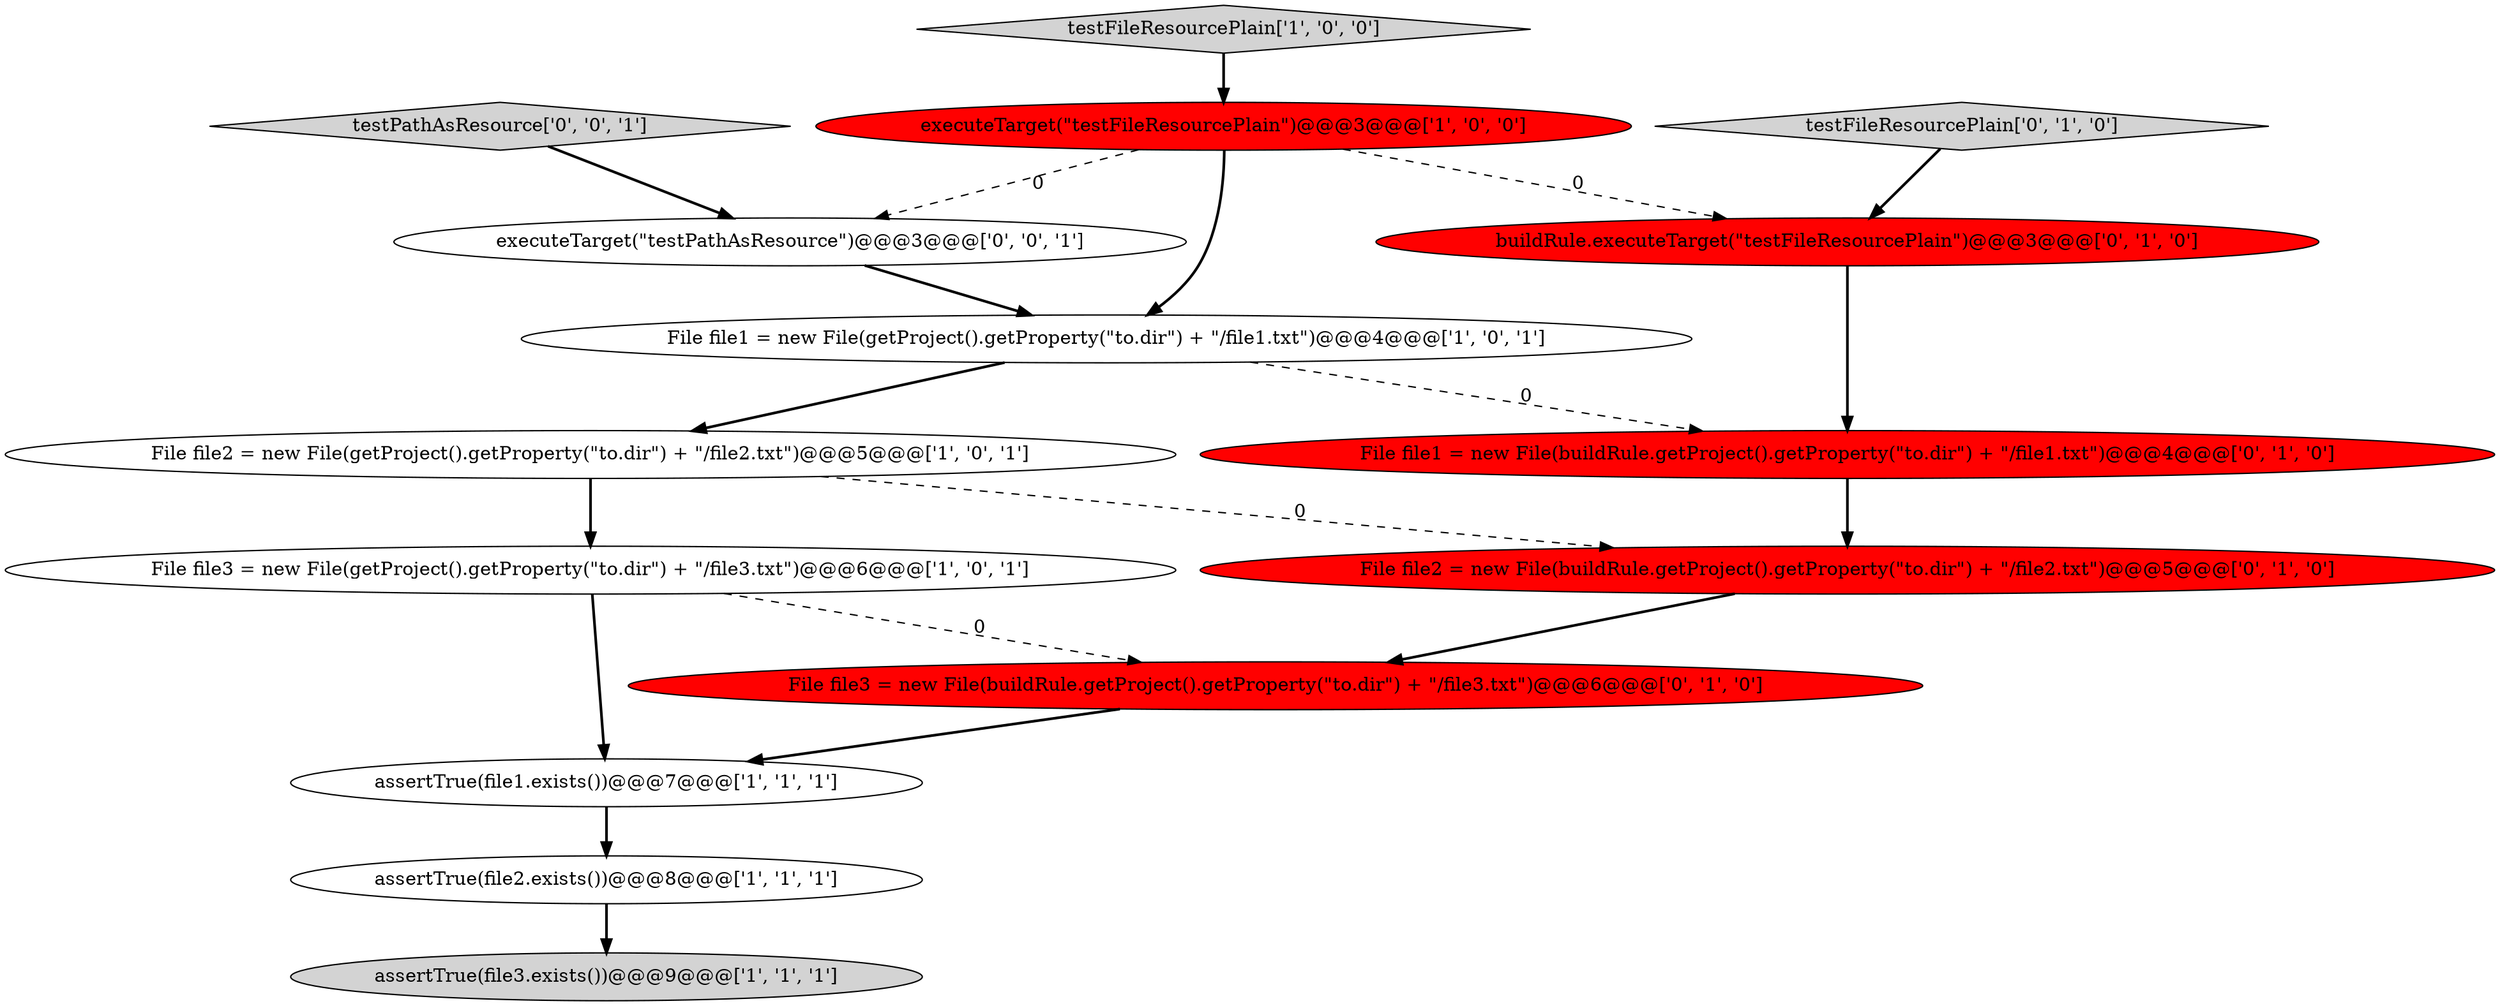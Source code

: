 digraph {
10 [style = filled, label = "File file2 = new File(buildRule.getProject().getProperty(\"to.dir\") + \"/file2.txt\")@@@5@@@['0', '1', '0']", fillcolor = red, shape = ellipse image = "AAA1AAABBB2BBB"];
11 [style = filled, label = "testFileResourcePlain['0', '1', '0']", fillcolor = lightgray, shape = diamond image = "AAA0AAABBB2BBB"];
5 [style = filled, label = "assertTrue(file3.exists())@@@9@@@['1', '1', '1']", fillcolor = lightgray, shape = ellipse image = "AAA0AAABBB1BBB"];
9 [style = filled, label = "buildRule.executeTarget(\"testFileResourcePlain\")@@@3@@@['0', '1', '0']", fillcolor = red, shape = ellipse image = "AAA1AAABBB2BBB"];
12 [style = filled, label = "File file3 = new File(buildRule.getProject().getProperty(\"to.dir\") + \"/file3.txt\")@@@6@@@['0', '1', '0']", fillcolor = red, shape = ellipse image = "AAA1AAABBB2BBB"];
6 [style = filled, label = "File file2 = new File(getProject().getProperty(\"to.dir\") + \"/file2.txt\")@@@5@@@['1', '0', '1']", fillcolor = white, shape = ellipse image = "AAA0AAABBB1BBB"];
2 [style = filled, label = "assertTrue(file1.exists())@@@7@@@['1', '1', '1']", fillcolor = white, shape = ellipse image = "AAA0AAABBB1BBB"];
1 [style = filled, label = "File file1 = new File(getProject().getProperty(\"to.dir\") + \"/file1.txt\")@@@4@@@['1', '0', '1']", fillcolor = white, shape = ellipse image = "AAA0AAABBB1BBB"];
4 [style = filled, label = "File file3 = new File(getProject().getProperty(\"to.dir\") + \"/file3.txt\")@@@6@@@['1', '0', '1']", fillcolor = white, shape = ellipse image = "AAA0AAABBB1BBB"];
13 [style = filled, label = "testPathAsResource['0', '0', '1']", fillcolor = lightgray, shape = diamond image = "AAA0AAABBB3BBB"];
7 [style = filled, label = "assertTrue(file2.exists())@@@8@@@['1', '1', '1']", fillcolor = white, shape = ellipse image = "AAA0AAABBB1BBB"];
14 [style = filled, label = "executeTarget(\"testPathAsResource\")@@@3@@@['0', '0', '1']", fillcolor = white, shape = ellipse image = "AAA0AAABBB3BBB"];
0 [style = filled, label = "executeTarget(\"testFileResourcePlain\")@@@3@@@['1', '0', '0']", fillcolor = red, shape = ellipse image = "AAA1AAABBB1BBB"];
3 [style = filled, label = "testFileResourcePlain['1', '0', '0']", fillcolor = lightgray, shape = diamond image = "AAA0AAABBB1BBB"];
8 [style = filled, label = "File file1 = new File(buildRule.getProject().getProperty(\"to.dir\") + \"/file1.txt\")@@@4@@@['0', '1', '0']", fillcolor = red, shape = ellipse image = "AAA1AAABBB2BBB"];
0->14 [style = dashed, label="0"];
6->4 [style = bold, label=""];
8->10 [style = bold, label=""];
12->2 [style = bold, label=""];
7->5 [style = bold, label=""];
1->8 [style = dashed, label="0"];
1->6 [style = bold, label=""];
4->12 [style = dashed, label="0"];
4->2 [style = bold, label=""];
2->7 [style = bold, label=""];
0->9 [style = dashed, label="0"];
9->8 [style = bold, label=""];
11->9 [style = bold, label=""];
10->12 [style = bold, label=""];
13->14 [style = bold, label=""];
0->1 [style = bold, label=""];
3->0 [style = bold, label=""];
14->1 [style = bold, label=""];
6->10 [style = dashed, label="0"];
}
